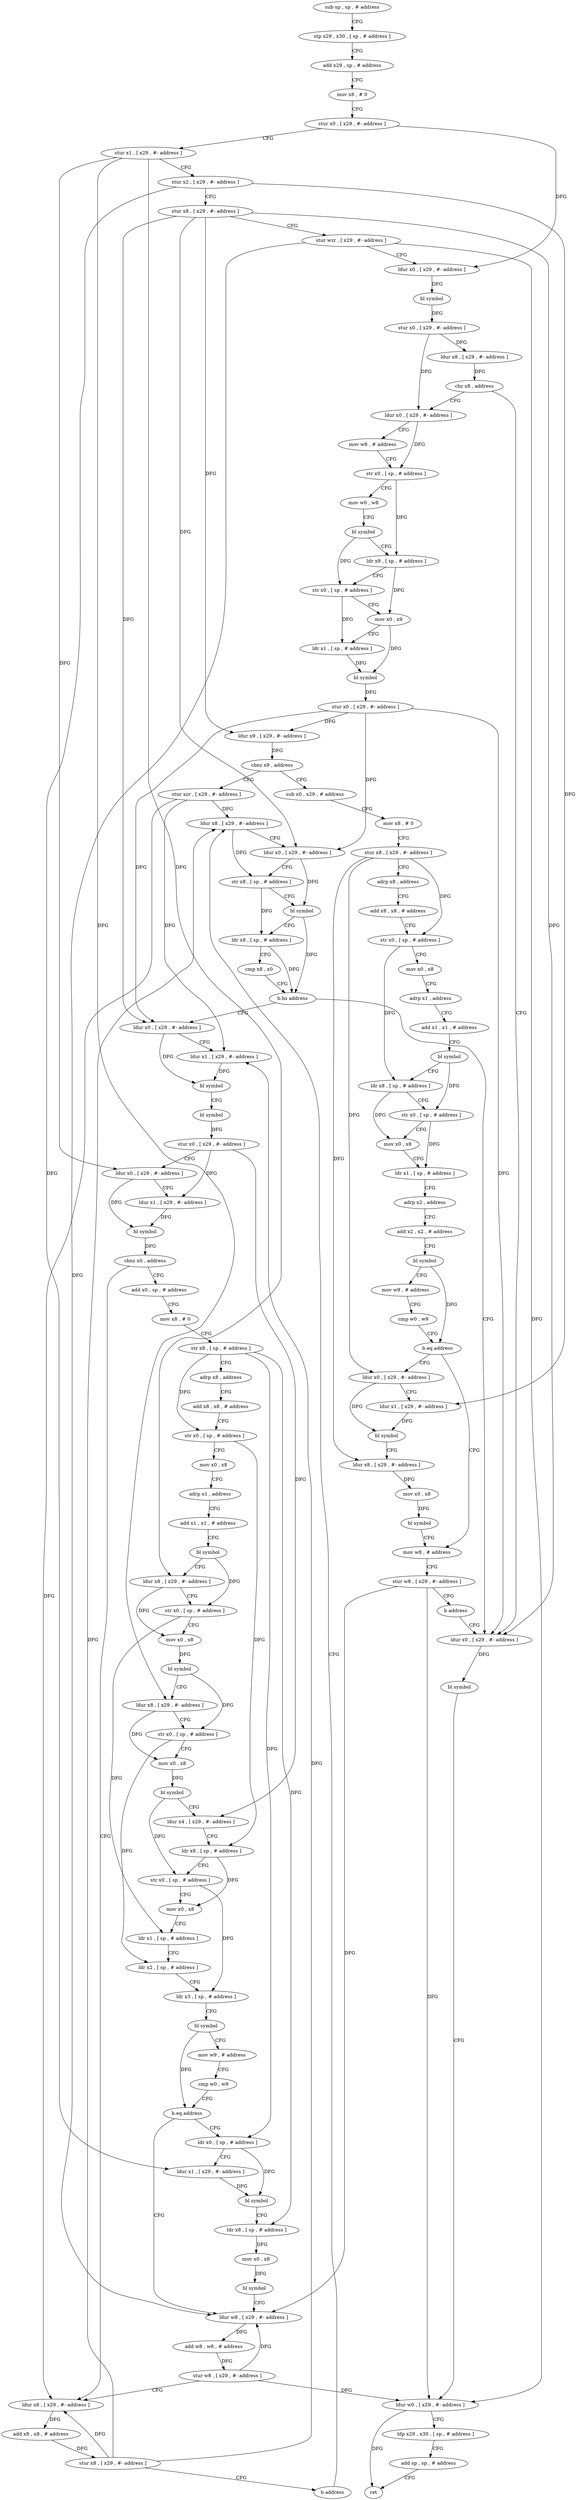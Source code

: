 digraph "func" {
"126088" [label = "sub sp , sp , # address" ]
"126092" [label = "stp x29 , x30 , [ sp , # address ]" ]
"126096" [label = "add x29 , sp , # address" ]
"126100" [label = "mov x8 , # 0" ]
"126104" [label = "stur x0 , [ x29 , #- address ]" ]
"126108" [label = "stur x1 , [ x29 , #- address ]" ]
"126112" [label = "stur x2 , [ x29 , #- address ]" ]
"126116" [label = "stur x8 , [ x29 , #- address ]" ]
"126120" [label = "stur wzr , [ x29 , #- address ]" ]
"126124" [label = "ldur x0 , [ x29 , #- address ]" ]
"126128" [label = "bl symbol" ]
"126132" [label = "stur x0 , [ x29 , #- address ]" ]
"126136" [label = "ldur x8 , [ x29 , #- address ]" ]
"126140" [label = "cbz x8 , address" ]
"126548" [label = "ldur x0 , [ x29 , #- address ]" ]
"126144" [label = "ldur x0 , [ x29 , #- address ]" ]
"126552" [label = "bl symbol" ]
"126556" [label = "ldur w0 , [ x29 , #- address ]" ]
"126560" [label = "ldp x29 , x30 , [ sp , # address ]" ]
"126564" [label = "add sp , sp , # address" ]
"126568" [label = "ret" ]
"126148" [label = "mov w8 , # address" ]
"126152" [label = "str x0 , [ sp , # address ]" ]
"126156" [label = "mov w0 , w8" ]
"126160" [label = "bl symbol" ]
"126164" [label = "ldr x9 , [ sp , # address ]" ]
"126168" [label = "str x0 , [ sp , # address ]" ]
"126172" [label = "mov x0 , x9" ]
"126176" [label = "ldr x1 , [ sp , # address ]" ]
"126180" [label = "bl symbol" ]
"126184" [label = "stur x0 , [ x29 , #- address ]" ]
"126188" [label = "ldur x9 , [ x29 , #- address ]" ]
"126192" [label = "cbnz x9 , address" ]
"126312" [label = "stur xzr , [ x29 , #- address ]" ]
"126196" [label = "sub x0 , x29 , # address" ]
"126316" [label = "ldur x8 , [ x29 , #- address ]" ]
"126200" [label = "mov x8 , # 0" ]
"126204" [label = "stur x8 , [ x29 , #- address ]" ]
"126208" [label = "adrp x8 , address" ]
"126212" [label = "add x8 , x8 , # address" ]
"126216" [label = "str x0 , [ sp , # address ]" ]
"126220" [label = "mov x0 , x8" ]
"126224" [label = "adrp x1 , address" ]
"126228" [label = "add x1 , x1 , # address" ]
"126232" [label = "bl symbol" ]
"126236" [label = "ldr x8 , [ sp , # address ]" ]
"126240" [label = "str x0 , [ sp , # address ]" ]
"126244" [label = "mov x0 , x8" ]
"126248" [label = "ldr x1 , [ sp , # address ]" ]
"126252" [label = "adrp x2 , address" ]
"126256" [label = "add x2 , x2 , # address" ]
"126260" [label = "bl symbol" ]
"126264" [label = "mov w9 , # address" ]
"126268" [label = "cmp w0 , w9" ]
"126272" [label = "b.eq address" ]
"126300" [label = "mov w8 , # address" ]
"126276" [label = "ldur x0 , [ x29 , #- address ]" ]
"126344" [label = "ldur x0 , [ x29 , #- address ]" ]
"126348" [label = "ldur x1 , [ x29 , #- address ]" ]
"126352" [label = "bl symbol" ]
"126356" [label = "bl symbol" ]
"126360" [label = "stur x0 , [ x29 , #- address ]" ]
"126364" [label = "ldur x0 , [ x29 , #- address ]" ]
"126368" [label = "ldur x1 , [ x29 , #- address ]" ]
"126372" [label = "bl symbol" ]
"126376" [label = "cbnz x0 , address" ]
"126532" [label = "ldur x8 , [ x29 , #- address ]" ]
"126380" [label = "add x0 , sp , # address" ]
"126304" [label = "stur w8 , [ x29 , #- address ]" ]
"126308" [label = "b address" ]
"126280" [label = "ldur x1 , [ x29 , #- address ]" ]
"126284" [label = "bl symbol" ]
"126288" [label = "ldur x8 , [ x29 , #- address ]" ]
"126292" [label = "mov x0 , x8" ]
"126296" [label = "bl symbol" ]
"126536" [label = "add x8 , x8 , # address" ]
"126540" [label = "stur x8 , [ x29 , #- address ]" ]
"126544" [label = "b address" ]
"126384" [label = "mov x8 , # 0" ]
"126388" [label = "str x8 , [ sp , # address ]" ]
"126392" [label = "adrp x8 , address" ]
"126396" [label = "add x8 , x8 , # address" ]
"126400" [label = "str x0 , [ sp , # address ]" ]
"126404" [label = "mov x0 , x8" ]
"126408" [label = "adrp x1 , address" ]
"126412" [label = "add x1 , x1 , # address" ]
"126416" [label = "bl symbol" ]
"126420" [label = "ldur x8 , [ x29 , #- address ]" ]
"126424" [label = "str x0 , [ sp , # address ]" ]
"126428" [label = "mov x0 , x8" ]
"126432" [label = "bl symbol" ]
"126436" [label = "ldur x8 , [ x29 , #- address ]" ]
"126440" [label = "str x0 , [ sp , # address ]" ]
"126444" [label = "mov x0 , x8" ]
"126448" [label = "bl symbol" ]
"126452" [label = "ldur x4 , [ x29 , #- address ]" ]
"126456" [label = "ldr x8 , [ sp , # address ]" ]
"126460" [label = "str x0 , [ sp , # address ]" ]
"126464" [label = "mov x0 , x8" ]
"126468" [label = "ldr x1 , [ sp , # address ]" ]
"126472" [label = "ldr x2 , [ sp , # address ]" ]
"126476" [label = "ldr x3 , [ sp , # address ]" ]
"126480" [label = "bl symbol" ]
"126484" [label = "mov w9 , # address" ]
"126488" [label = "cmp w0 , w9" ]
"126492" [label = "b.eq address" ]
"126520" [label = "ldur w8 , [ x29 , #- address ]" ]
"126496" [label = "ldr x0 , [ sp , # address ]" ]
"126320" [label = "ldur x0 , [ x29 , #- address ]" ]
"126324" [label = "str x8 , [ sp , # address ]" ]
"126328" [label = "bl symbol" ]
"126332" [label = "ldr x8 , [ sp , # address ]" ]
"126336" [label = "cmp x8 , x0" ]
"126340" [label = "b.hs address" ]
"126524" [label = "add w8 , w8 , # address" ]
"126528" [label = "stur w8 , [ x29 , #- address ]" ]
"126500" [label = "ldur x1 , [ x29 , #- address ]" ]
"126504" [label = "bl symbol" ]
"126508" [label = "ldr x8 , [ sp , # address ]" ]
"126512" [label = "mov x0 , x8" ]
"126516" [label = "bl symbol" ]
"126088" -> "126092" [ label = "CFG" ]
"126092" -> "126096" [ label = "CFG" ]
"126096" -> "126100" [ label = "CFG" ]
"126100" -> "126104" [ label = "CFG" ]
"126104" -> "126108" [ label = "CFG" ]
"126104" -> "126124" [ label = "DFG" ]
"126108" -> "126112" [ label = "CFG" ]
"126108" -> "126364" [ label = "DFG" ]
"126108" -> "126420" [ label = "DFG" ]
"126108" -> "126436" [ label = "DFG" ]
"126112" -> "126116" [ label = "CFG" ]
"126112" -> "126280" [ label = "DFG" ]
"126112" -> "126500" [ label = "DFG" ]
"126116" -> "126120" [ label = "CFG" ]
"126116" -> "126548" [ label = "DFG" ]
"126116" -> "126188" [ label = "DFG" ]
"126116" -> "126320" [ label = "DFG" ]
"126116" -> "126344" [ label = "DFG" ]
"126120" -> "126124" [ label = "CFG" ]
"126120" -> "126556" [ label = "DFG" ]
"126120" -> "126520" [ label = "DFG" ]
"126124" -> "126128" [ label = "DFG" ]
"126128" -> "126132" [ label = "DFG" ]
"126132" -> "126136" [ label = "DFG" ]
"126132" -> "126144" [ label = "DFG" ]
"126136" -> "126140" [ label = "DFG" ]
"126140" -> "126548" [ label = "CFG" ]
"126140" -> "126144" [ label = "CFG" ]
"126548" -> "126552" [ label = "DFG" ]
"126144" -> "126148" [ label = "CFG" ]
"126144" -> "126152" [ label = "DFG" ]
"126552" -> "126556" [ label = "CFG" ]
"126556" -> "126560" [ label = "CFG" ]
"126556" -> "126568" [ label = "DFG" ]
"126560" -> "126564" [ label = "CFG" ]
"126564" -> "126568" [ label = "CFG" ]
"126148" -> "126152" [ label = "CFG" ]
"126152" -> "126156" [ label = "CFG" ]
"126152" -> "126164" [ label = "DFG" ]
"126156" -> "126160" [ label = "CFG" ]
"126160" -> "126164" [ label = "CFG" ]
"126160" -> "126168" [ label = "DFG" ]
"126164" -> "126168" [ label = "CFG" ]
"126164" -> "126172" [ label = "DFG" ]
"126168" -> "126172" [ label = "CFG" ]
"126168" -> "126176" [ label = "DFG" ]
"126172" -> "126176" [ label = "CFG" ]
"126172" -> "126180" [ label = "DFG" ]
"126176" -> "126180" [ label = "DFG" ]
"126180" -> "126184" [ label = "DFG" ]
"126184" -> "126188" [ label = "DFG" ]
"126184" -> "126548" [ label = "DFG" ]
"126184" -> "126320" [ label = "DFG" ]
"126184" -> "126344" [ label = "DFG" ]
"126188" -> "126192" [ label = "DFG" ]
"126192" -> "126312" [ label = "CFG" ]
"126192" -> "126196" [ label = "CFG" ]
"126312" -> "126316" [ label = "DFG" ]
"126312" -> "126348" [ label = "DFG" ]
"126312" -> "126532" [ label = "DFG" ]
"126196" -> "126200" [ label = "CFG" ]
"126316" -> "126320" [ label = "CFG" ]
"126316" -> "126324" [ label = "DFG" ]
"126200" -> "126204" [ label = "CFG" ]
"126204" -> "126208" [ label = "CFG" ]
"126204" -> "126276" [ label = "DFG" ]
"126204" -> "126288" [ label = "DFG" ]
"126204" -> "126216" [ label = "DFG" ]
"126208" -> "126212" [ label = "CFG" ]
"126212" -> "126216" [ label = "CFG" ]
"126216" -> "126220" [ label = "CFG" ]
"126216" -> "126236" [ label = "DFG" ]
"126220" -> "126224" [ label = "CFG" ]
"126224" -> "126228" [ label = "CFG" ]
"126228" -> "126232" [ label = "CFG" ]
"126232" -> "126236" [ label = "CFG" ]
"126232" -> "126240" [ label = "DFG" ]
"126236" -> "126240" [ label = "CFG" ]
"126236" -> "126244" [ label = "DFG" ]
"126240" -> "126244" [ label = "CFG" ]
"126240" -> "126248" [ label = "DFG" ]
"126244" -> "126248" [ label = "CFG" ]
"126248" -> "126252" [ label = "CFG" ]
"126252" -> "126256" [ label = "CFG" ]
"126256" -> "126260" [ label = "CFG" ]
"126260" -> "126264" [ label = "CFG" ]
"126260" -> "126272" [ label = "DFG" ]
"126264" -> "126268" [ label = "CFG" ]
"126268" -> "126272" [ label = "CFG" ]
"126272" -> "126300" [ label = "CFG" ]
"126272" -> "126276" [ label = "CFG" ]
"126300" -> "126304" [ label = "CFG" ]
"126276" -> "126280" [ label = "CFG" ]
"126276" -> "126284" [ label = "DFG" ]
"126344" -> "126348" [ label = "CFG" ]
"126344" -> "126352" [ label = "DFG" ]
"126348" -> "126352" [ label = "DFG" ]
"126352" -> "126356" [ label = "CFG" ]
"126356" -> "126360" [ label = "DFG" ]
"126360" -> "126364" [ label = "CFG" ]
"126360" -> "126368" [ label = "DFG" ]
"126360" -> "126452" [ label = "DFG" ]
"126364" -> "126368" [ label = "CFG" ]
"126364" -> "126372" [ label = "DFG" ]
"126368" -> "126372" [ label = "DFG" ]
"126372" -> "126376" [ label = "DFG" ]
"126376" -> "126532" [ label = "CFG" ]
"126376" -> "126380" [ label = "CFG" ]
"126532" -> "126536" [ label = "DFG" ]
"126380" -> "126384" [ label = "CFG" ]
"126304" -> "126308" [ label = "CFG" ]
"126304" -> "126556" [ label = "DFG" ]
"126304" -> "126520" [ label = "DFG" ]
"126308" -> "126548" [ label = "CFG" ]
"126280" -> "126284" [ label = "DFG" ]
"126284" -> "126288" [ label = "CFG" ]
"126288" -> "126292" [ label = "DFG" ]
"126292" -> "126296" [ label = "DFG" ]
"126296" -> "126300" [ label = "CFG" ]
"126536" -> "126540" [ label = "DFG" ]
"126540" -> "126544" [ label = "CFG" ]
"126540" -> "126316" [ label = "DFG" ]
"126540" -> "126348" [ label = "DFG" ]
"126540" -> "126532" [ label = "DFG" ]
"126544" -> "126316" [ label = "CFG" ]
"126384" -> "126388" [ label = "CFG" ]
"126388" -> "126392" [ label = "CFG" ]
"126388" -> "126496" [ label = "DFG" ]
"126388" -> "126508" [ label = "DFG" ]
"126388" -> "126400" [ label = "DFG" ]
"126392" -> "126396" [ label = "CFG" ]
"126396" -> "126400" [ label = "CFG" ]
"126400" -> "126404" [ label = "CFG" ]
"126400" -> "126456" [ label = "DFG" ]
"126404" -> "126408" [ label = "CFG" ]
"126408" -> "126412" [ label = "CFG" ]
"126412" -> "126416" [ label = "CFG" ]
"126416" -> "126420" [ label = "CFG" ]
"126416" -> "126424" [ label = "DFG" ]
"126420" -> "126424" [ label = "CFG" ]
"126420" -> "126428" [ label = "DFG" ]
"126424" -> "126428" [ label = "CFG" ]
"126424" -> "126468" [ label = "DFG" ]
"126428" -> "126432" [ label = "DFG" ]
"126432" -> "126436" [ label = "CFG" ]
"126432" -> "126440" [ label = "DFG" ]
"126436" -> "126440" [ label = "CFG" ]
"126436" -> "126444" [ label = "DFG" ]
"126440" -> "126444" [ label = "CFG" ]
"126440" -> "126472" [ label = "DFG" ]
"126444" -> "126448" [ label = "DFG" ]
"126448" -> "126452" [ label = "CFG" ]
"126448" -> "126460" [ label = "DFG" ]
"126452" -> "126456" [ label = "CFG" ]
"126456" -> "126460" [ label = "CFG" ]
"126456" -> "126464" [ label = "DFG" ]
"126460" -> "126464" [ label = "CFG" ]
"126460" -> "126476" [ label = "DFG" ]
"126464" -> "126468" [ label = "CFG" ]
"126468" -> "126472" [ label = "CFG" ]
"126472" -> "126476" [ label = "CFG" ]
"126476" -> "126480" [ label = "CFG" ]
"126480" -> "126484" [ label = "CFG" ]
"126480" -> "126492" [ label = "DFG" ]
"126484" -> "126488" [ label = "CFG" ]
"126488" -> "126492" [ label = "CFG" ]
"126492" -> "126520" [ label = "CFG" ]
"126492" -> "126496" [ label = "CFG" ]
"126520" -> "126524" [ label = "DFG" ]
"126496" -> "126500" [ label = "CFG" ]
"126496" -> "126504" [ label = "DFG" ]
"126320" -> "126324" [ label = "CFG" ]
"126320" -> "126328" [ label = "DFG" ]
"126324" -> "126328" [ label = "CFG" ]
"126324" -> "126332" [ label = "DFG" ]
"126328" -> "126332" [ label = "CFG" ]
"126328" -> "126340" [ label = "DFG" ]
"126332" -> "126336" [ label = "CFG" ]
"126332" -> "126340" [ label = "DFG" ]
"126336" -> "126340" [ label = "CFG" ]
"126340" -> "126548" [ label = "CFG" ]
"126340" -> "126344" [ label = "CFG" ]
"126524" -> "126528" [ label = "DFG" ]
"126528" -> "126532" [ label = "CFG" ]
"126528" -> "126556" [ label = "DFG" ]
"126528" -> "126520" [ label = "DFG" ]
"126500" -> "126504" [ label = "DFG" ]
"126504" -> "126508" [ label = "CFG" ]
"126508" -> "126512" [ label = "DFG" ]
"126512" -> "126516" [ label = "DFG" ]
"126516" -> "126520" [ label = "CFG" ]
}
